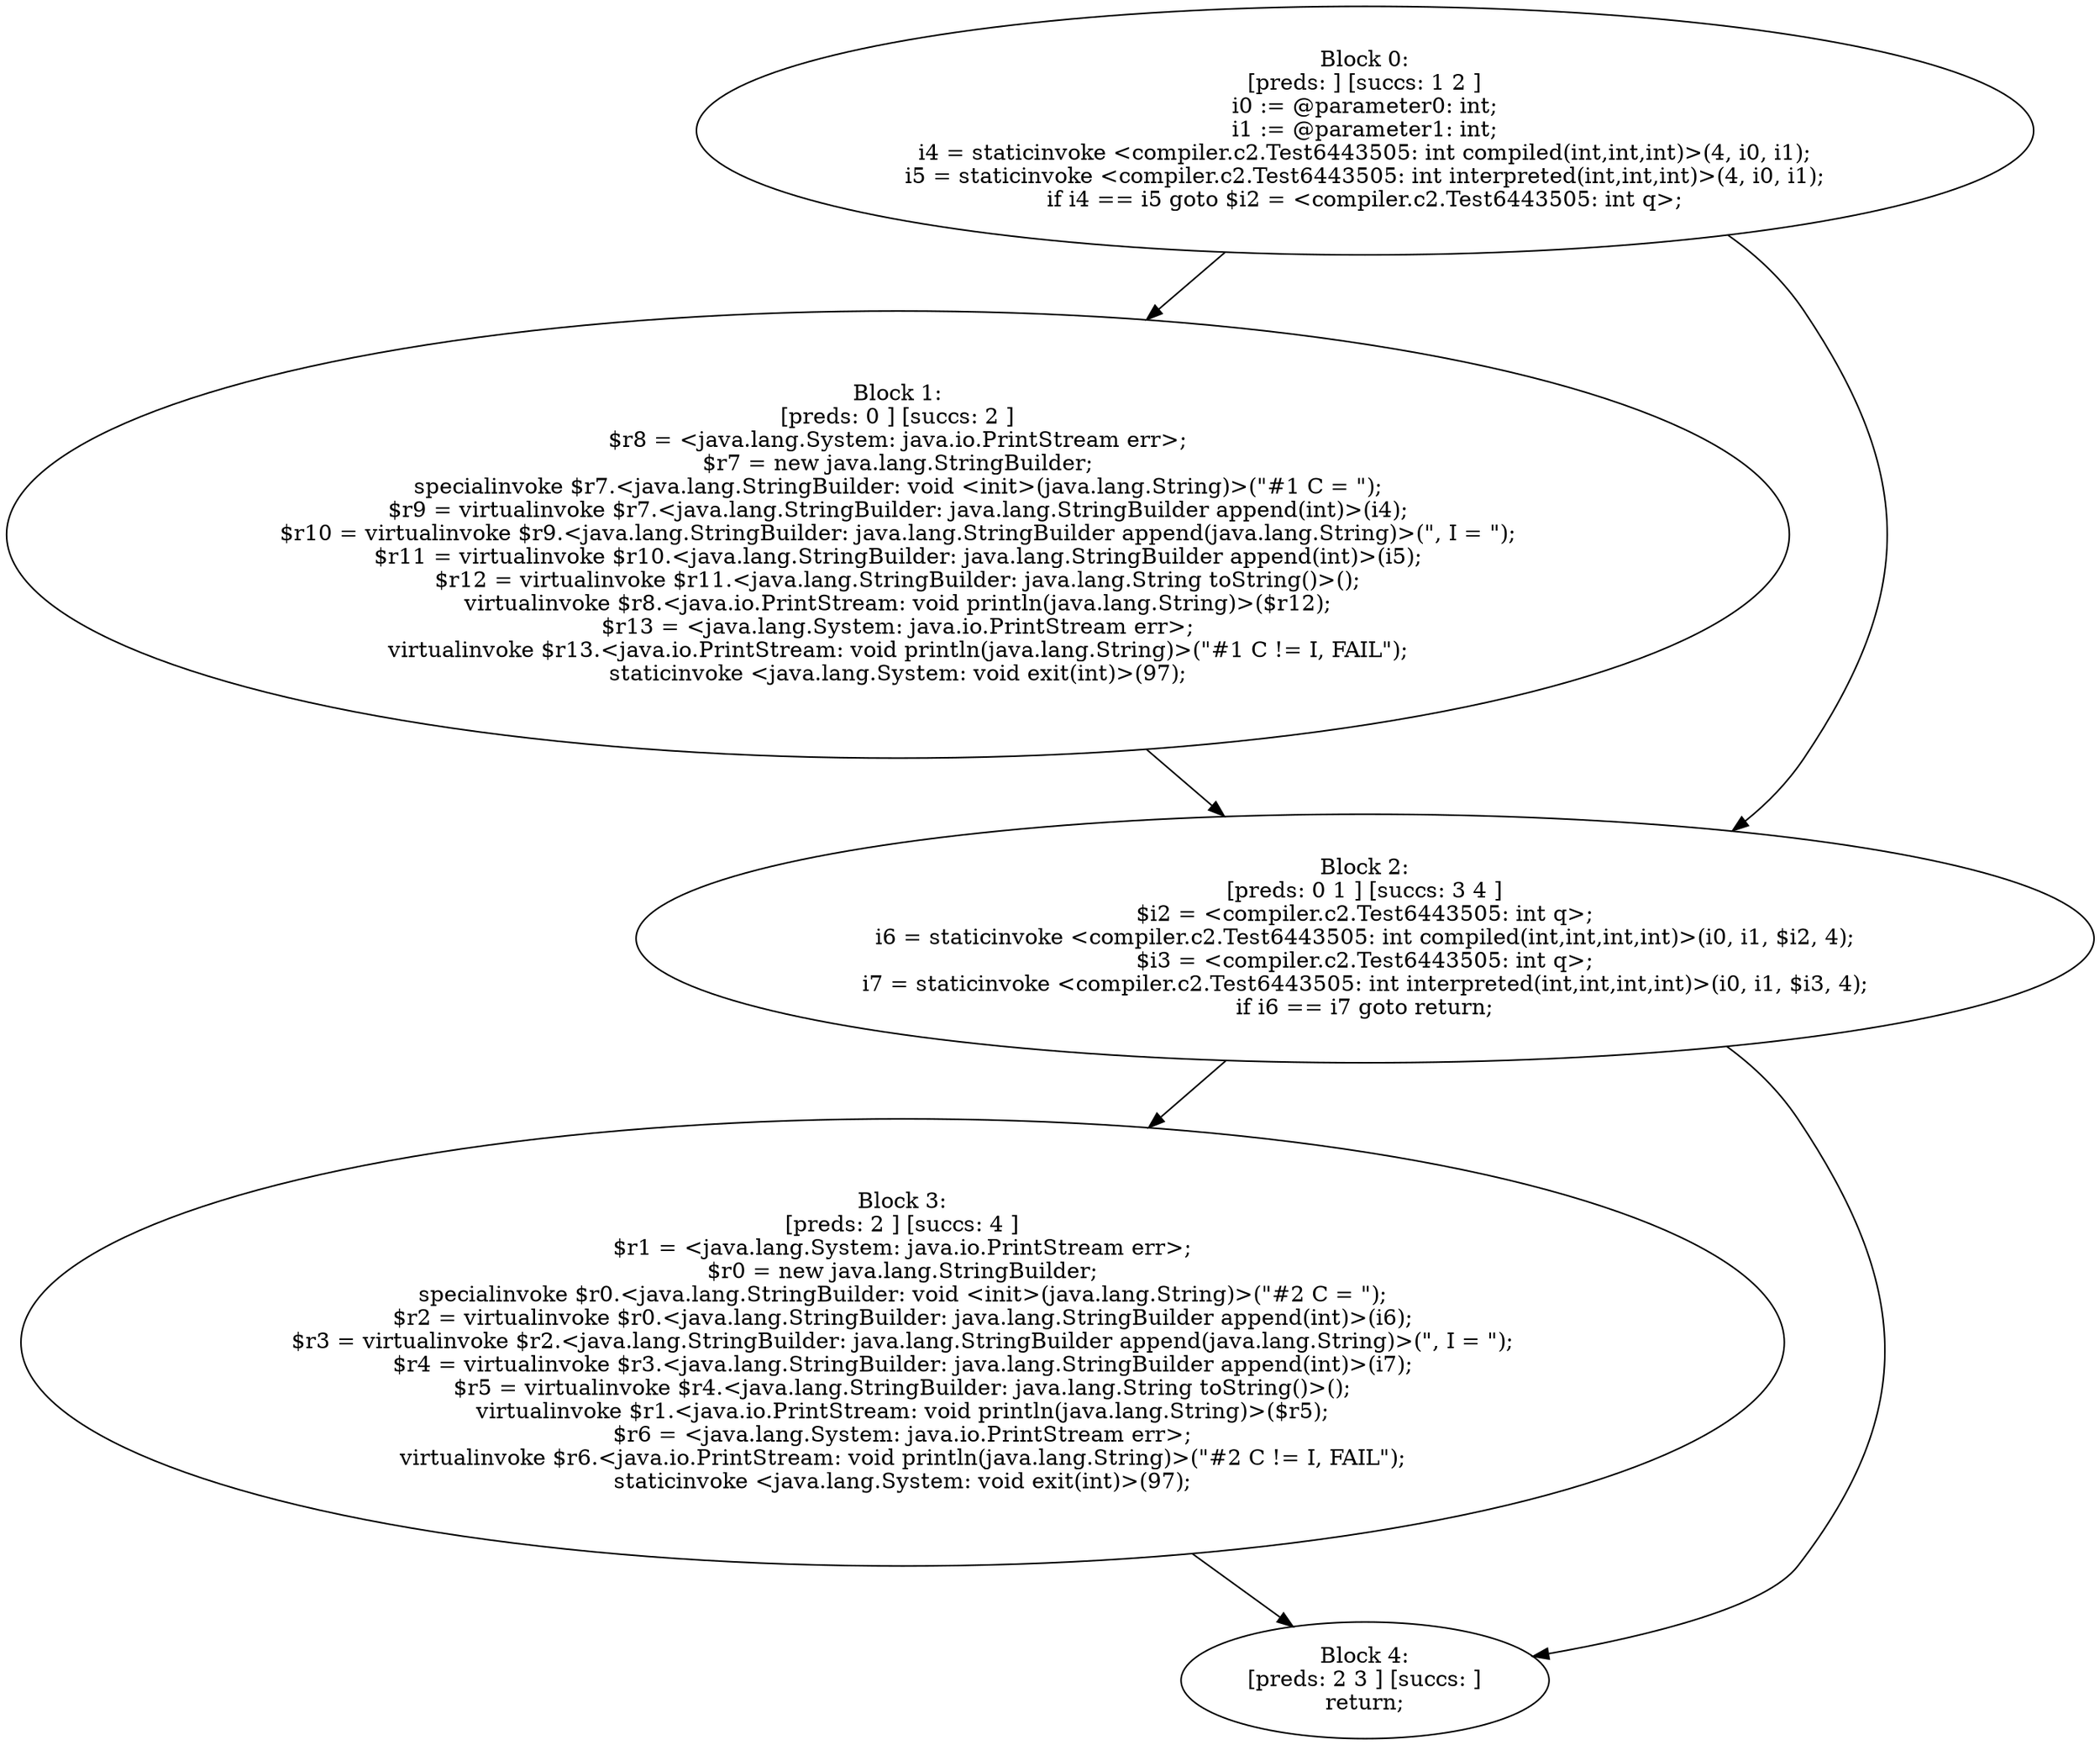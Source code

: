 digraph "unitGraph" {
    "Block 0:
[preds: ] [succs: 1 2 ]
i0 := @parameter0: int;
i1 := @parameter1: int;
i4 = staticinvoke <compiler.c2.Test6443505: int compiled(int,int,int)>(4, i0, i1);
i5 = staticinvoke <compiler.c2.Test6443505: int interpreted(int,int,int)>(4, i0, i1);
if i4 == i5 goto $i2 = <compiler.c2.Test6443505: int q>;
"
    "Block 1:
[preds: 0 ] [succs: 2 ]
$r8 = <java.lang.System: java.io.PrintStream err>;
$r7 = new java.lang.StringBuilder;
specialinvoke $r7.<java.lang.StringBuilder: void <init>(java.lang.String)>(\"#1 C = \");
$r9 = virtualinvoke $r7.<java.lang.StringBuilder: java.lang.StringBuilder append(int)>(i4);
$r10 = virtualinvoke $r9.<java.lang.StringBuilder: java.lang.StringBuilder append(java.lang.String)>(\", I = \");
$r11 = virtualinvoke $r10.<java.lang.StringBuilder: java.lang.StringBuilder append(int)>(i5);
$r12 = virtualinvoke $r11.<java.lang.StringBuilder: java.lang.String toString()>();
virtualinvoke $r8.<java.io.PrintStream: void println(java.lang.String)>($r12);
$r13 = <java.lang.System: java.io.PrintStream err>;
virtualinvoke $r13.<java.io.PrintStream: void println(java.lang.String)>(\"#1 C != I, FAIL\");
staticinvoke <java.lang.System: void exit(int)>(97);
"
    "Block 2:
[preds: 0 1 ] [succs: 3 4 ]
$i2 = <compiler.c2.Test6443505: int q>;
i6 = staticinvoke <compiler.c2.Test6443505: int compiled(int,int,int,int)>(i0, i1, $i2, 4);
$i3 = <compiler.c2.Test6443505: int q>;
i7 = staticinvoke <compiler.c2.Test6443505: int interpreted(int,int,int,int)>(i0, i1, $i3, 4);
if i6 == i7 goto return;
"
    "Block 3:
[preds: 2 ] [succs: 4 ]
$r1 = <java.lang.System: java.io.PrintStream err>;
$r0 = new java.lang.StringBuilder;
specialinvoke $r0.<java.lang.StringBuilder: void <init>(java.lang.String)>(\"#2 C = \");
$r2 = virtualinvoke $r0.<java.lang.StringBuilder: java.lang.StringBuilder append(int)>(i6);
$r3 = virtualinvoke $r2.<java.lang.StringBuilder: java.lang.StringBuilder append(java.lang.String)>(\", I = \");
$r4 = virtualinvoke $r3.<java.lang.StringBuilder: java.lang.StringBuilder append(int)>(i7);
$r5 = virtualinvoke $r4.<java.lang.StringBuilder: java.lang.String toString()>();
virtualinvoke $r1.<java.io.PrintStream: void println(java.lang.String)>($r5);
$r6 = <java.lang.System: java.io.PrintStream err>;
virtualinvoke $r6.<java.io.PrintStream: void println(java.lang.String)>(\"#2 C != I, FAIL\");
staticinvoke <java.lang.System: void exit(int)>(97);
"
    "Block 4:
[preds: 2 3 ] [succs: ]
return;
"
    "Block 0:
[preds: ] [succs: 1 2 ]
i0 := @parameter0: int;
i1 := @parameter1: int;
i4 = staticinvoke <compiler.c2.Test6443505: int compiled(int,int,int)>(4, i0, i1);
i5 = staticinvoke <compiler.c2.Test6443505: int interpreted(int,int,int)>(4, i0, i1);
if i4 == i5 goto $i2 = <compiler.c2.Test6443505: int q>;
"->"Block 1:
[preds: 0 ] [succs: 2 ]
$r8 = <java.lang.System: java.io.PrintStream err>;
$r7 = new java.lang.StringBuilder;
specialinvoke $r7.<java.lang.StringBuilder: void <init>(java.lang.String)>(\"#1 C = \");
$r9 = virtualinvoke $r7.<java.lang.StringBuilder: java.lang.StringBuilder append(int)>(i4);
$r10 = virtualinvoke $r9.<java.lang.StringBuilder: java.lang.StringBuilder append(java.lang.String)>(\", I = \");
$r11 = virtualinvoke $r10.<java.lang.StringBuilder: java.lang.StringBuilder append(int)>(i5);
$r12 = virtualinvoke $r11.<java.lang.StringBuilder: java.lang.String toString()>();
virtualinvoke $r8.<java.io.PrintStream: void println(java.lang.String)>($r12);
$r13 = <java.lang.System: java.io.PrintStream err>;
virtualinvoke $r13.<java.io.PrintStream: void println(java.lang.String)>(\"#1 C != I, FAIL\");
staticinvoke <java.lang.System: void exit(int)>(97);
";
    "Block 0:
[preds: ] [succs: 1 2 ]
i0 := @parameter0: int;
i1 := @parameter1: int;
i4 = staticinvoke <compiler.c2.Test6443505: int compiled(int,int,int)>(4, i0, i1);
i5 = staticinvoke <compiler.c2.Test6443505: int interpreted(int,int,int)>(4, i0, i1);
if i4 == i5 goto $i2 = <compiler.c2.Test6443505: int q>;
"->"Block 2:
[preds: 0 1 ] [succs: 3 4 ]
$i2 = <compiler.c2.Test6443505: int q>;
i6 = staticinvoke <compiler.c2.Test6443505: int compiled(int,int,int,int)>(i0, i1, $i2, 4);
$i3 = <compiler.c2.Test6443505: int q>;
i7 = staticinvoke <compiler.c2.Test6443505: int interpreted(int,int,int,int)>(i0, i1, $i3, 4);
if i6 == i7 goto return;
";
    "Block 1:
[preds: 0 ] [succs: 2 ]
$r8 = <java.lang.System: java.io.PrintStream err>;
$r7 = new java.lang.StringBuilder;
specialinvoke $r7.<java.lang.StringBuilder: void <init>(java.lang.String)>(\"#1 C = \");
$r9 = virtualinvoke $r7.<java.lang.StringBuilder: java.lang.StringBuilder append(int)>(i4);
$r10 = virtualinvoke $r9.<java.lang.StringBuilder: java.lang.StringBuilder append(java.lang.String)>(\", I = \");
$r11 = virtualinvoke $r10.<java.lang.StringBuilder: java.lang.StringBuilder append(int)>(i5);
$r12 = virtualinvoke $r11.<java.lang.StringBuilder: java.lang.String toString()>();
virtualinvoke $r8.<java.io.PrintStream: void println(java.lang.String)>($r12);
$r13 = <java.lang.System: java.io.PrintStream err>;
virtualinvoke $r13.<java.io.PrintStream: void println(java.lang.String)>(\"#1 C != I, FAIL\");
staticinvoke <java.lang.System: void exit(int)>(97);
"->"Block 2:
[preds: 0 1 ] [succs: 3 4 ]
$i2 = <compiler.c2.Test6443505: int q>;
i6 = staticinvoke <compiler.c2.Test6443505: int compiled(int,int,int,int)>(i0, i1, $i2, 4);
$i3 = <compiler.c2.Test6443505: int q>;
i7 = staticinvoke <compiler.c2.Test6443505: int interpreted(int,int,int,int)>(i0, i1, $i3, 4);
if i6 == i7 goto return;
";
    "Block 2:
[preds: 0 1 ] [succs: 3 4 ]
$i2 = <compiler.c2.Test6443505: int q>;
i6 = staticinvoke <compiler.c2.Test6443505: int compiled(int,int,int,int)>(i0, i1, $i2, 4);
$i3 = <compiler.c2.Test6443505: int q>;
i7 = staticinvoke <compiler.c2.Test6443505: int interpreted(int,int,int,int)>(i0, i1, $i3, 4);
if i6 == i7 goto return;
"->"Block 3:
[preds: 2 ] [succs: 4 ]
$r1 = <java.lang.System: java.io.PrintStream err>;
$r0 = new java.lang.StringBuilder;
specialinvoke $r0.<java.lang.StringBuilder: void <init>(java.lang.String)>(\"#2 C = \");
$r2 = virtualinvoke $r0.<java.lang.StringBuilder: java.lang.StringBuilder append(int)>(i6);
$r3 = virtualinvoke $r2.<java.lang.StringBuilder: java.lang.StringBuilder append(java.lang.String)>(\", I = \");
$r4 = virtualinvoke $r3.<java.lang.StringBuilder: java.lang.StringBuilder append(int)>(i7);
$r5 = virtualinvoke $r4.<java.lang.StringBuilder: java.lang.String toString()>();
virtualinvoke $r1.<java.io.PrintStream: void println(java.lang.String)>($r5);
$r6 = <java.lang.System: java.io.PrintStream err>;
virtualinvoke $r6.<java.io.PrintStream: void println(java.lang.String)>(\"#2 C != I, FAIL\");
staticinvoke <java.lang.System: void exit(int)>(97);
";
    "Block 2:
[preds: 0 1 ] [succs: 3 4 ]
$i2 = <compiler.c2.Test6443505: int q>;
i6 = staticinvoke <compiler.c2.Test6443505: int compiled(int,int,int,int)>(i0, i1, $i2, 4);
$i3 = <compiler.c2.Test6443505: int q>;
i7 = staticinvoke <compiler.c2.Test6443505: int interpreted(int,int,int,int)>(i0, i1, $i3, 4);
if i6 == i7 goto return;
"->"Block 4:
[preds: 2 3 ] [succs: ]
return;
";
    "Block 3:
[preds: 2 ] [succs: 4 ]
$r1 = <java.lang.System: java.io.PrintStream err>;
$r0 = new java.lang.StringBuilder;
specialinvoke $r0.<java.lang.StringBuilder: void <init>(java.lang.String)>(\"#2 C = \");
$r2 = virtualinvoke $r0.<java.lang.StringBuilder: java.lang.StringBuilder append(int)>(i6);
$r3 = virtualinvoke $r2.<java.lang.StringBuilder: java.lang.StringBuilder append(java.lang.String)>(\", I = \");
$r4 = virtualinvoke $r3.<java.lang.StringBuilder: java.lang.StringBuilder append(int)>(i7);
$r5 = virtualinvoke $r4.<java.lang.StringBuilder: java.lang.String toString()>();
virtualinvoke $r1.<java.io.PrintStream: void println(java.lang.String)>($r5);
$r6 = <java.lang.System: java.io.PrintStream err>;
virtualinvoke $r6.<java.io.PrintStream: void println(java.lang.String)>(\"#2 C != I, FAIL\");
staticinvoke <java.lang.System: void exit(int)>(97);
"->"Block 4:
[preds: 2 3 ] [succs: ]
return;
";
}
